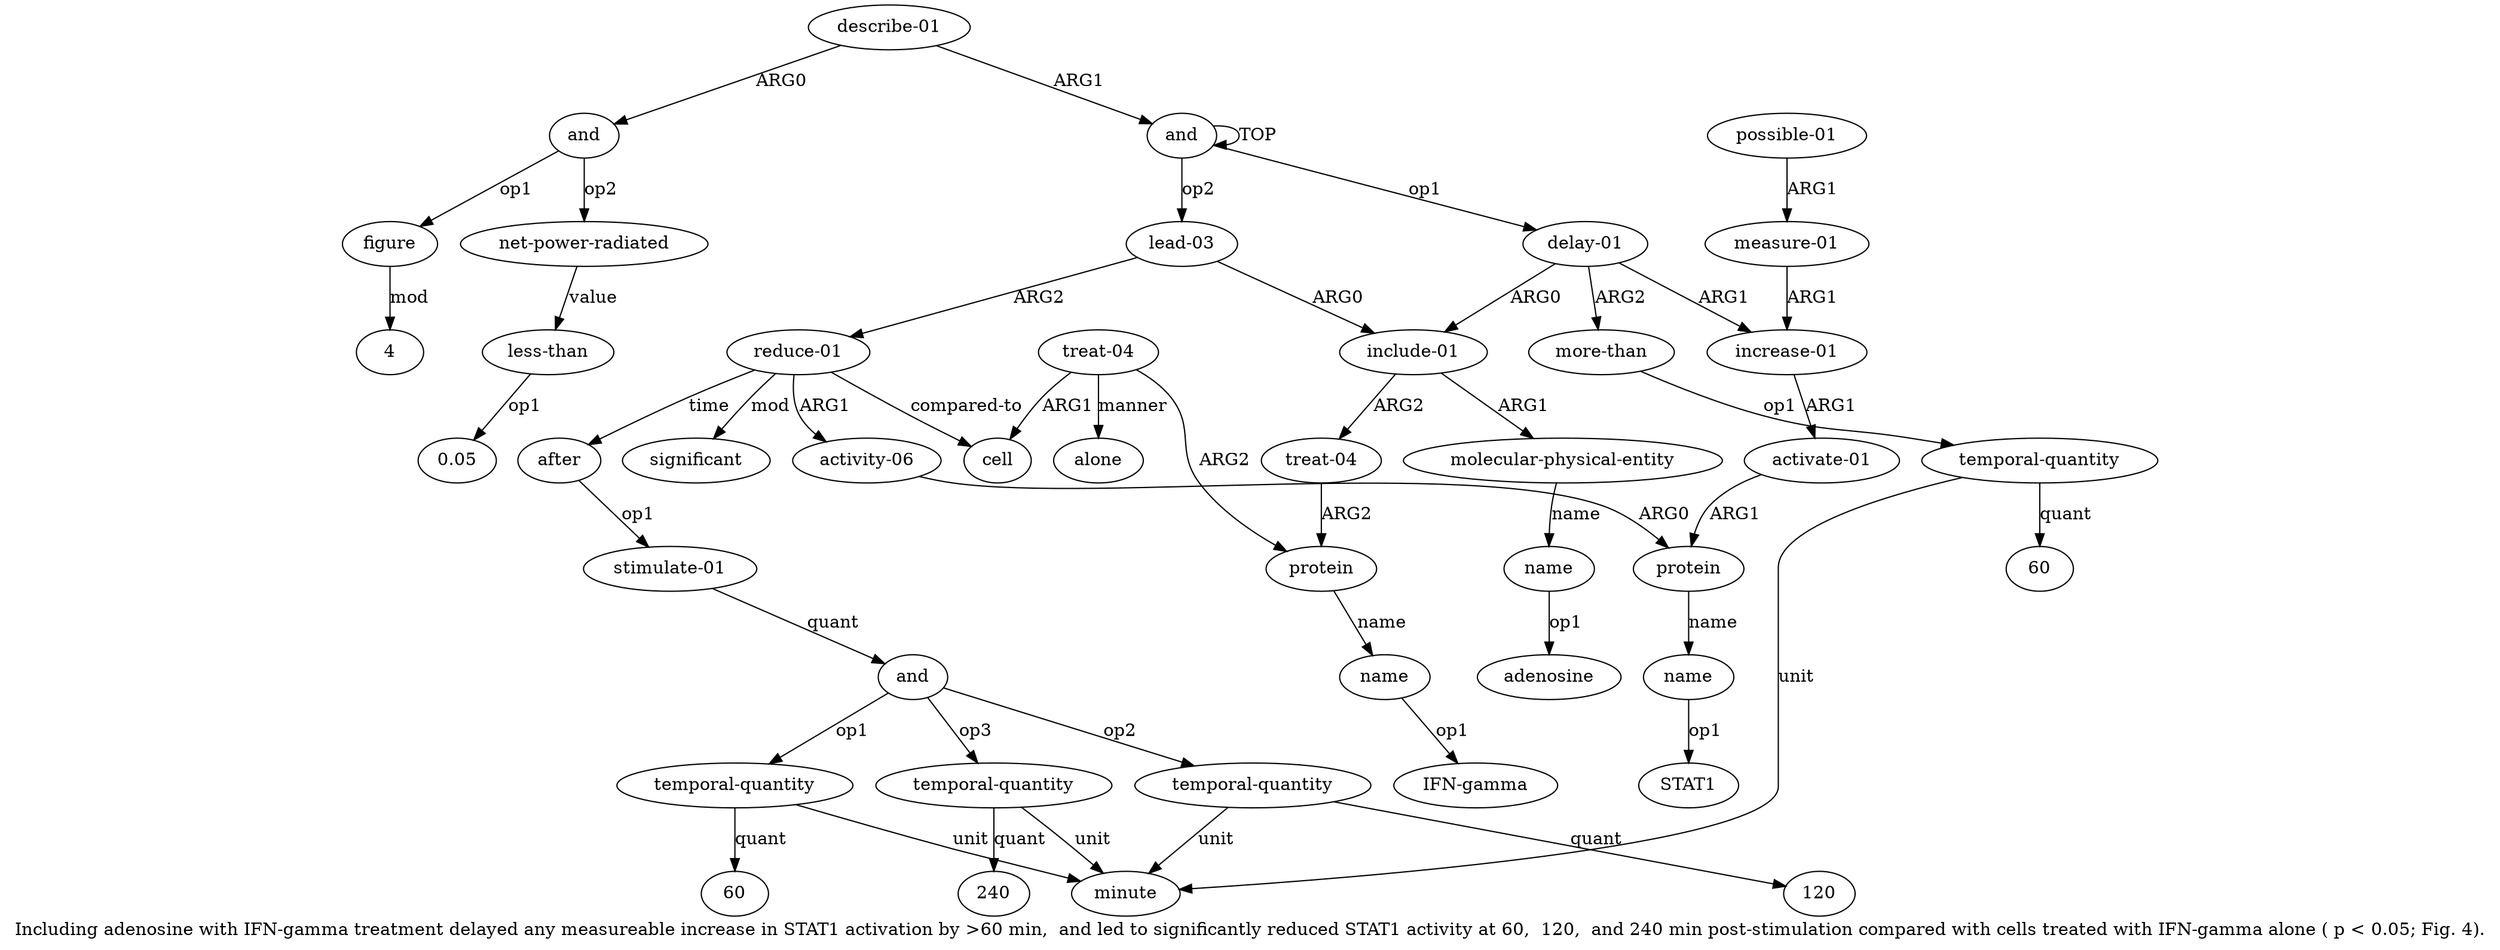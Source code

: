 digraph  {
	graph [label="Including adenosine with IFN-gamma treatment delayed any measureable increase in STAT1 activation by >60 min,  and led to significantly \
reduced STAT1 activity at 60,  120,  and 240 min post-stimulation compared with cells treated with IFN-gamma alone ( p < 0.05; Fig. \
4)."];
	node [label="\N"];
	a20	 [color=black,
		gold_ind=20,
		gold_label=significant,
		label=significant,
		test_ind=20,
		test_label=significant];
	a21	 [color=black,
		gold_ind=21,
		gold_label=after,
		label=after,
		test_ind=21,
		test_label=after];
	a22	 [color=black,
		gold_ind=22,
		gold_label="stimulate-01",
		label="stimulate-01",
		test_ind=22,
		test_label="stimulate-01"];
	a21 -> a22 [key=0,
	color=black,
	gold_label=op1,
	label=op1,
	test_label=op1];
a23 [color=black,
	gold_ind=23,
	gold_label=and,
	label=and,
	test_ind=23,
	test_label=and];
a22 -> a23 [key=0,
color=black,
gold_label=quant,
label=quant,
test_label=quant];
a24 [color=black,
gold_ind=24,
gold_label="temporal-quantity",
label="temporal-quantity",
test_ind=24,
test_label="temporal-quantity"];
a23 -> a24 [key=0,
color=black,
gold_label=op1,
label=op1,
test_label=op1];
a25 [color=black,
gold_ind=25,
gold_label="temporal-quantity",
label="temporal-quantity",
test_ind=25,
test_label="temporal-quantity"];
a23 -> a25 [key=0,
color=black,
gold_label=op2,
label=op2,
test_label=op2];
a26 [color=black,
gold_ind=26,
gold_label="temporal-quantity",
label="temporal-quantity",
test_ind=26,
test_label="temporal-quantity"];
a23 -> a26 [key=0,
color=black,
gold_label=op3,
label=op3,
test_label=op3];
"a24 60" [color=black,
gold_ind=-1,
gold_label=60,
label=60,
test_ind=-1,
test_label=60];
a24 -> "a24 60" [key=0,
color=black,
gold_label=quant,
label=quant,
test_label=quant];
a16 [color=black,
gold_ind=16,
gold_label=minute,
label=minute,
test_ind=16,
test_label=minute];
a24 -> a16 [key=0,
color=black,
gold_label=unit,
label=unit,
test_label=unit];
a25 -> a16 [key=0,
color=black,
gold_label=unit,
label=unit,
test_label=unit];
"a25 120" [color=black,
gold_ind=-1,
gold_label=120,
label=120,
test_ind=-1,
test_label=120];
a25 -> "a25 120" [key=0,
color=black,
gold_label=quant,
label=quant,
test_label=quant];
"a26 240" [color=black,
gold_ind=-1,
gold_label=240,
label=240,
test_ind=-1,
test_label=240];
a26 -> "a26 240" [key=0,
color=black,
gold_label=quant,
label=quant,
test_label=quant];
a26 -> a16 [key=0,
color=black,
gold_label=unit,
label=unit,
test_label=unit];
a27 [color=black,
gold_ind=27,
gold_label=cell,
label=cell,
test_ind=27,
test_label=cell];
a28 [color=black,
gold_ind=28,
gold_label="treat-04",
label="treat-04",
test_ind=28,
test_label="treat-04"];
a28 -> a27 [key=0,
color=black,
gold_label=ARG1,
label=ARG1,
test_label=ARG1];
a29 [color=black,
gold_ind=29,
gold_label=alone,
label=alone,
test_ind=29,
test_label=alone];
a28 -> a29 [key=0,
color=black,
gold_label=manner,
label=manner,
test_label=manner];
a6 [color=black,
gold_ind=6,
gold_label=protein,
label=protein,
test_ind=6,
test_label=protein];
a28 -> a6 [key=0,
color=black,
gold_label=ARG2,
label=ARG2,
test_label=ARG2];
a31 [color=black,
gold_ind=31,
gold_label=and,
label=and,
test_ind=31,
test_label=and];
a33 [color=black,
gold_ind=33,
gold_label="net-power-radiated",
label="net-power-radiated",
test_ind=33,
test_label="net-power-radiated"];
a31 -> a33 [key=0,
color=black,
gold_label=op2,
label=op2,
test_label=op2];
a32 [color=black,
gold_ind=32,
gold_label=figure,
label=figure,
test_ind=32,
test_label=figure];
a31 -> a32 [key=0,
color=black,
gold_label=op1,
label=op1,
test_label=op1];
"a34 0.05" [color=black,
gold_ind=-1,
gold_label=0.05,
label=0.05,
test_ind=-1,
test_label=0.05];
a30 [color=black,
gold_ind=30,
gold_label="describe-01",
label="describe-01",
test_ind=30,
test_label="describe-01"];
a30 -> a31 [key=0,
color=black,
gold_label=ARG0,
label=ARG0,
test_label=ARG0];
a0 [color=black,
gold_ind=0,
gold_label=and,
label=and,
test_ind=0,
test_label=and];
a30 -> a0 [key=0,
color=black,
gold_label=ARG1,
label=ARG1,
test_label=ARG1];
"a4 adenosine" [color=black,
gold_ind=-1,
gold_label=adenosine,
label=adenosine,
test_ind=-1,
test_label=adenosine];
a34 [color=black,
gold_ind=34,
gold_label="less-than",
label="less-than",
test_ind=34,
test_label="less-than"];
a33 -> a34 [key=0,
color=black,
gold_label=value,
label=value,
test_label=value];
"a7 IFN-gamma" [color=black,
gold_ind=-1,
gold_label="IFN-gamma",
label="IFN-gamma",
test_ind=-1,
test_label="IFN-gamma"];
a34 -> "a34 0.05" [key=0,
color=black,
gold_label=op1,
label=op1,
test_label=op1];
"a32 4" [color=black,
gold_ind=-1,
gold_label=4,
label=4,
test_ind=-1,
test_label=4];
a32 -> "a32 4" [key=0,
color=black,
gold_label=mod,
label=mod,
test_label=mod];
a15 [color=black,
gold_ind=15,
gold_label="temporal-quantity",
label="temporal-quantity",
test_ind=15,
test_label="temporal-quantity"];
a15 -> a16 [key=0,
color=black,
gold_label=unit,
label=unit,
test_label=unit];
"a15 60" [color=black,
gold_ind=-1,
gold_label=60,
label=60,
test_ind=-1,
test_label=60];
a15 -> "a15 60" [key=0,
color=black,
gold_label=quant,
label=quant,
test_label=quant];
a14 [color=black,
gold_ind=14,
gold_label="more-than",
label="more-than",
test_ind=14,
test_label="more-than"];
a14 -> a15 [key=0,
color=black,
gold_label=op1,
label=op1,
test_label=op1];
a17 [color=black,
gold_ind=17,
gold_label="lead-03",
label="lead-03",
test_ind=17,
test_label="lead-03"];
a18 [color=black,
gold_ind=18,
gold_label="reduce-01",
label="reduce-01",
test_ind=18,
test_label="reduce-01"];
a17 -> a18 [key=0,
color=black,
gold_label=ARG2,
label=ARG2,
test_label=ARG2];
a2 [color=black,
gold_ind=2,
gold_label="include-01",
label="include-01",
test_ind=2,
test_label="include-01"];
a17 -> a2 [key=0,
color=black,
gold_label=ARG0,
label=ARG0,
test_label=ARG0];
a11 [color=black,
gold_ind=11,
gold_label=name,
label=name,
test_ind=11,
test_label=name];
"a11 STAT1" [color=black,
gold_ind=-1,
gold_label=STAT1,
label=STAT1,
test_ind=-1,
test_label=STAT1];
a11 -> "a11 STAT1" [key=0,
color=black,
gold_label=op1,
label=op1,
test_label=op1];
a10 [color=black,
gold_ind=10,
gold_label=protein,
label=protein,
test_ind=10,
test_label=protein];
a10 -> a11 [key=0,
color=black,
gold_label=name,
label=name,
test_label=name];
a13 [color=black,
gold_ind=13,
gold_label="possible-01",
label="possible-01",
test_ind=13,
test_label="possible-01"];
a12 [color=black,
gold_ind=12,
gold_label="measure-01",
label="measure-01",
test_ind=12,
test_label="measure-01"];
a13 -> a12 [key=0,
color=black,
gold_label=ARG1,
label=ARG1,
test_label=ARG1];
a8 [color=black,
gold_ind=8,
gold_label="increase-01",
label="increase-01",
test_ind=8,
test_label="increase-01"];
a12 -> a8 [key=0,
color=black,
gold_label=ARG1,
label=ARG1,
test_label=ARG1];
a19 [color=black,
gold_ind=19,
gold_label="activity-06",
label="activity-06",
test_ind=19,
test_label="activity-06"];
a19 -> a10 [key=0,
color=black,
gold_label=ARG0,
label=ARG0,
test_label=ARG0];
a18 -> a20 [key=0,
color=black,
gold_label=mod,
label=mod,
test_label=mod];
a18 -> a21 [key=0,
color=black,
gold_label=time,
label=time,
test_label=time];
a18 -> a27 [key=0,
color=black,
gold_label="compared-to",
label="compared-to",
test_label="compared-to"];
a18 -> a19 [key=0,
color=black,
gold_label=ARG1,
label=ARG1,
test_label=ARG1];
a1 [color=black,
gold_ind=1,
gold_label="delay-01",
label="delay-01",
test_ind=1,
test_label="delay-01"];
a1 -> a14 [key=0,
color=black,
gold_label=ARG2,
label=ARG2,
test_label=ARG2];
a1 -> a2 [key=0,
color=black,
gold_label=ARG0,
label=ARG0,
test_label=ARG0];
a1 -> a8 [key=0,
color=black,
gold_label=ARG1,
label=ARG1,
test_label=ARG1];
a0 -> a17 [key=0,
color=black,
gold_label=op2,
label=op2,
test_label=op2];
a0 -> a1 [key=0,
color=black,
gold_label=op1,
label=op1,
test_label=op1];
a0 -> a0 [key=0,
color=black,
gold_label=TOP,
label=TOP,
test_label=TOP];
a3 [color=black,
gold_ind=3,
gold_label="molecular-physical-entity",
label="molecular-physical-entity",
test_ind=3,
test_label="molecular-physical-entity"];
a4 [color=black,
gold_ind=4,
gold_label=name,
label=name,
test_ind=4,
test_label=name];
a3 -> a4 [key=0,
color=black,
gold_label=name,
label=name,
test_label=name];
a2 -> a3 [key=0,
color=black,
gold_label=ARG1,
label=ARG1,
test_label=ARG1];
a5 [color=black,
gold_ind=5,
gold_label="treat-04",
label="treat-04",
test_ind=5,
test_label="treat-04"];
a2 -> a5 [key=0,
color=black,
gold_label=ARG2,
label=ARG2,
test_label=ARG2];
a5 -> a6 [key=0,
color=black,
gold_label=ARG2,
label=ARG2,
test_label=ARG2];
a4 -> "a4 adenosine" [key=0,
color=black,
gold_label=op1,
label=op1,
test_label=op1];
a7 [color=black,
gold_ind=7,
gold_label=name,
label=name,
test_ind=7,
test_label=name];
a7 -> "a7 IFN-gamma" [key=0,
color=black,
gold_label=op1,
label=op1,
test_label=op1];
a6 -> a7 [key=0,
color=black,
gold_label=name,
label=name,
test_label=name];
a9 [color=black,
gold_ind=9,
gold_label="activate-01",
label="activate-01",
test_ind=9,
test_label="activate-01"];
a9 -> a10 [key=0,
color=black,
gold_label=ARG1,
label=ARG1,
test_label=ARG1];
a8 -> a9 [key=0,
color=black,
gold_label=ARG1,
label=ARG1,
test_label=ARG1];
}
